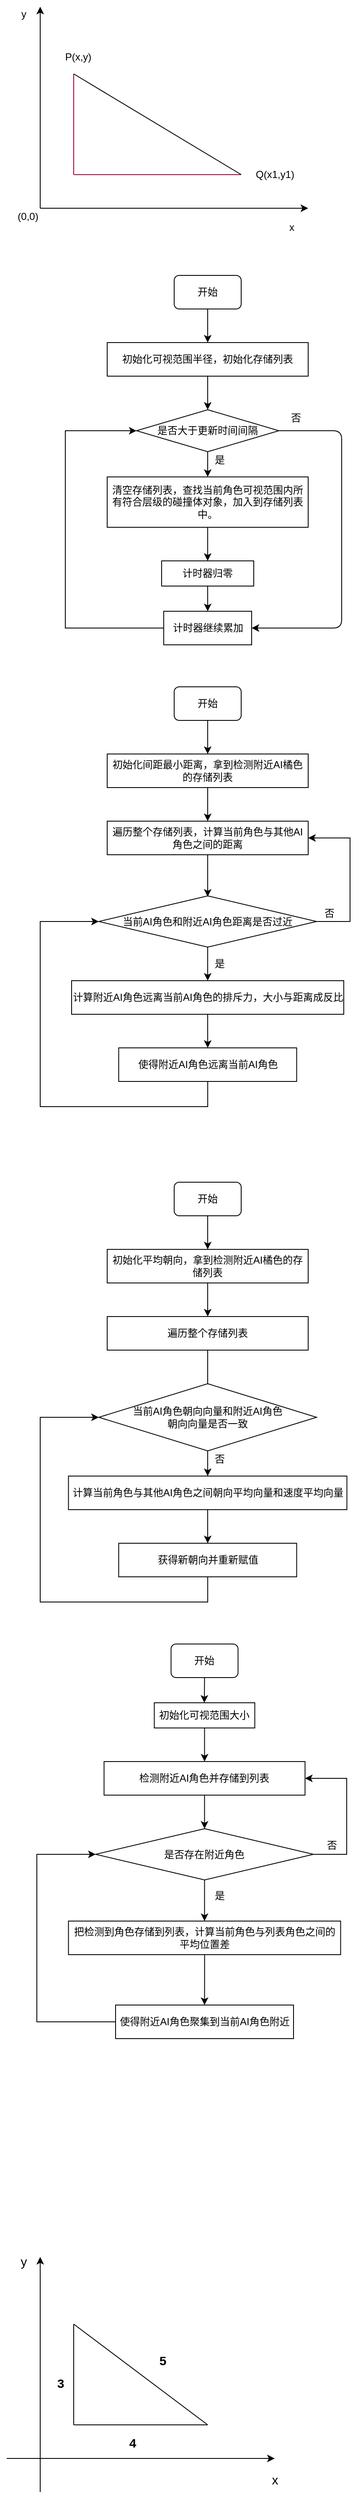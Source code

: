 <mxfile version="12.9.6" type="github">
  <diagram id="cQuPXXQZApBrQM8GXaEX" name="Page-1">
    <mxGraphModel dx="1422" dy="762" grid="1" gridSize="10" guides="1" tooltips="1" connect="1" arrows="1" fold="1" page="1" pageScale="1" pageWidth="827" pageHeight="1169" math="0" shadow="0">
      <root>
        <mxCell id="0" />
        <mxCell id="1" parent="0" />
        <mxCell id="ilsrh9dzchEDd0E5HQ8F-1" value="" style="endArrow=classic;html=1;" parent="1" edge="1">
          <mxGeometry width="50" height="50" relative="1" as="geometry">
            <mxPoint x="200" y="360" as="sourcePoint" />
            <mxPoint x="200" y="120" as="targetPoint" />
          </mxGeometry>
        </mxCell>
        <mxCell id="ilsrh9dzchEDd0E5HQ8F-2" value="" style="endArrow=classic;html=1;" parent="1" edge="1">
          <mxGeometry width="50" height="50" relative="1" as="geometry">
            <mxPoint x="200" y="360" as="sourcePoint" />
            <mxPoint x="520" y="360" as="targetPoint" />
          </mxGeometry>
        </mxCell>
        <mxCell id="ilsrh9dzchEDd0E5HQ8F-3" value="" style="endArrow=none;html=1;fillColor=#d80073;strokeColor=#A50040;" parent="1" edge="1">
          <mxGeometry width="50" height="50" relative="1" as="geometry">
            <mxPoint x="240" y="320" as="sourcePoint" />
            <mxPoint x="440" y="320" as="targetPoint" />
          </mxGeometry>
        </mxCell>
        <mxCell id="ilsrh9dzchEDd0E5HQ8F-5" value="" style="endArrow=none;html=1;fillColor=#d80073;strokeColor=#A50040;" parent="1" edge="1">
          <mxGeometry width="50" height="50" relative="1" as="geometry">
            <mxPoint x="240" y="320" as="sourcePoint" />
            <mxPoint x="240" y="200" as="targetPoint" />
          </mxGeometry>
        </mxCell>
        <mxCell id="ilsrh9dzchEDd0E5HQ8F-6" value="" style="endArrow=none;html=1;" parent="1" edge="1">
          <mxGeometry width="50" height="50" relative="1" as="geometry">
            <mxPoint x="440" y="320" as="sourcePoint" />
            <mxPoint x="240" y="200" as="targetPoint" />
          </mxGeometry>
        </mxCell>
        <mxCell id="ilsrh9dzchEDd0E5HQ8F-7" value="P(x,y)" style="text;html=1;align=center;verticalAlign=middle;resizable=0;points=[];autosize=1;" parent="1" vertex="1">
          <mxGeometry x="220" y="170" width="50" height="20" as="geometry" />
        </mxCell>
        <mxCell id="ilsrh9dzchEDd0E5HQ8F-8" value="Q(x1,y1)" style="text;html=1;align=center;verticalAlign=middle;resizable=0;points=[];autosize=1;" parent="1" vertex="1">
          <mxGeometry x="450" y="310" width="60" height="20" as="geometry" />
        </mxCell>
        <mxCell id="ilsrh9dzchEDd0E5HQ8F-9" value="y" style="text;html=1;align=center;verticalAlign=middle;resizable=0;points=[];autosize=1;" parent="1" vertex="1">
          <mxGeometry x="170" y="119" width="20" height="20" as="geometry" />
        </mxCell>
        <mxCell id="ilsrh9dzchEDd0E5HQ8F-10" value="x" style="text;html=1;align=center;verticalAlign=middle;resizable=0;points=[];autosize=1;" parent="1" vertex="1">
          <mxGeometry x="490" y="373" width="20" height="20" as="geometry" />
        </mxCell>
        <mxCell id="ilsrh9dzchEDd0E5HQ8F-11" value="(0,0)" style="text;html=1;align=center;verticalAlign=middle;resizable=0;points=[];autosize=1;" parent="1" vertex="1">
          <mxGeometry x="165" y="360" width="40" height="20" as="geometry" />
        </mxCell>
        <mxCell id="ilsrh9dzchEDd0E5HQ8F-12" value="开始" style="rounded=1;whiteSpace=wrap;html=1;" parent="1" vertex="1">
          <mxGeometry x="360" y="440" width="80" height="40" as="geometry" />
        </mxCell>
        <mxCell id="ilsrh9dzchEDd0E5HQ8F-13" value="初始化可视范围半径，初始化存储列表" style="rounded=0;whiteSpace=wrap;html=1;" parent="1" vertex="1">
          <mxGeometry x="280" y="520" width="240" height="40" as="geometry" />
        </mxCell>
        <mxCell id="ilsrh9dzchEDd0E5HQ8F-14" value="是否大于更新时间间隔" style="rhombus;whiteSpace=wrap;html=1;" parent="1" vertex="1">
          <mxGeometry x="315" y="600" width="170" height="50" as="geometry" />
        </mxCell>
        <mxCell id="ilsrh9dzchEDd0E5HQ8F-15" value="" style="endArrow=classic;html=1;exitX=0.5;exitY=1;exitDx=0;exitDy=0;entryX=0.5;entryY=0;entryDx=0;entryDy=0;" parent="1" source="ilsrh9dzchEDd0E5HQ8F-12" target="ilsrh9dzchEDd0E5HQ8F-13" edge="1">
          <mxGeometry width="50" height="50" relative="1" as="geometry">
            <mxPoint x="390" y="760" as="sourcePoint" />
            <mxPoint x="440" y="710" as="targetPoint" />
          </mxGeometry>
        </mxCell>
        <mxCell id="ilsrh9dzchEDd0E5HQ8F-16" value="" style="endArrow=classic;html=1;exitX=0.5;exitY=1;exitDx=0;exitDy=0;entryX=0.5;entryY=0;entryDx=0;entryDy=0;" parent="1" source="ilsrh9dzchEDd0E5HQ8F-13" target="ilsrh9dzchEDd0E5HQ8F-14" edge="1">
          <mxGeometry width="50" height="50" relative="1" as="geometry">
            <mxPoint x="390" y="760" as="sourcePoint" />
            <mxPoint x="440" y="710" as="targetPoint" />
          </mxGeometry>
        </mxCell>
        <mxCell id="ilsrh9dzchEDd0E5HQ8F-17" value="" style="endArrow=classic;html=1;exitX=0.5;exitY=1;exitDx=0;exitDy=0;" parent="1" source="ilsrh9dzchEDd0E5HQ8F-14" edge="1">
          <mxGeometry width="50" height="50" relative="1" as="geometry">
            <mxPoint x="390" y="760" as="sourcePoint" />
            <mxPoint x="400" y="680" as="targetPoint" />
          </mxGeometry>
        </mxCell>
        <mxCell id="ilsrh9dzchEDd0E5HQ8F-18" value="是" style="text;html=1;align=center;verticalAlign=middle;resizable=0;points=[];autosize=1;" parent="1" vertex="1">
          <mxGeometry x="399" y="650" width="30" height="20" as="geometry" />
        </mxCell>
        <mxCell id="ilsrh9dzchEDd0E5HQ8F-19" value="清空存储列表，查找当前角色可视范围内所有符合层级的碰撞体对象，加入到存储列表中。" style="rounded=0;whiteSpace=wrap;html=1;" parent="1" vertex="1">
          <mxGeometry x="280" y="680" width="240" height="60" as="geometry" />
        </mxCell>
        <mxCell id="ilsrh9dzchEDd0E5HQ8F-20" value="计时器归零" style="rounded=0;whiteSpace=wrap;html=1;" parent="1" vertex="1">
          <mxGeometry x="345" y="780" width="110" height="30" as="geometry" />
        </mxCell>
        <mxCell id="ilsrh9dzchEDd0E5HQ8F-21" value="" style="endArrow=classic;html=1;exitX=0.5;exitY=1;exitDx=0;exitDy=0;entryX=0.5;entryY=0;entryDx=0;entryDy=0;" parent="1" source="ilsrh9dzchEDd0E5HQ8F-19" target="ilsrh9dzchEDd0E5HQ8F-20" edge="1">
          <mxGeometry width="50" height="50" relative="1" as="geometry">
            <mxPoint x="390" y="760" as="sourcePoint" />
            <mxPoint x="440" y="710" as="targetPoint" />
          </mxGeometry>
        </mxCell>
        <mxCell id="ilsrh9dzchEDd0E5HQ8F-28" value="" style="edgeStyle=orthogonalEdgeStyle;rounded=0;orthogonalLoop=1;jettySize=auto;html=1;entryX=0;entryY=0.5;entryDx=0;entryDy=0;" parent="1" source="ilsrh9dzchEDd0E5HQ8F-22" target="ilsrh9dzchEDd0E5HQ8F-14" edge="1">
          <mxGeometry relative="1" as="geometry">
            <mxPoint x="180" y="590" as="targetPoint" />
            <Array as="points">
              <mxPoint x="230" y="860" />
              <mxPoint x="230" y="625" />
            </Array>
          </mxGeometry>
        </mxCell>
        <mxCell id="ilsrh9dzchEDd0E5HQ8F-22" value="计时器继续累加" style="rounded=0;whiteSpace=wrap;html=1;" parent="1" vertex="1">
          <mxGeometry x="347.5" y="840" width="105" height="40" as="geometry" />
        </mxCell>
        <mxCell id="ilsrh9dzchEDd0E5HQ8F-23" value="" style="endArrow=classic;html=1;exitX=0.5;exitY=1;exitDx=0;exitDy=0;entryX=0.5;entryY=0;entryDx=0;entryDy=0;" parent="1" source="ilsrh9dzchEDd0E5HQ8F-20" target="ilsrh9dzchEDd0E5HQ8F-22" edge="1">
          <mxGeometry width="50" height="50" relative="1" as="geometry">
            <mxPoint x="390" y="760" as="sourcePoint" />
            <mxPoint x="440" y="710" as="targetPoint" />
          </mxGeometry>
        </mxCell>
        <mxCell id="ilsrh9dzchEDd0E5HQ8F-25" value="" style="endArrow=classic;html=1;entryX=1;entryY=0.5;entryDx=0;entryDy=0;exitX=1;exitY=0.5;exitDx=0;exitDy=0;" parent="1" source="ilsrh9dzchEDd0E5HQ8F-14" target="ilsrh9dzchEDd0E5HQ8F-22" edge="1">
          <mxGeometry width="50" height="50" relative="1" as="geometry">
            <mxPoint x="600" y="860" as="sourcePoint" />
            <mxPoint x="440" y="710" as="targetPoint" />
            <Array as="points">
              <mxPoint x="560" y="625" />
              <mxPoint x="560" y="860" />
            </Array>
          </mxGeometry>
        </mxCell>
        <mxCell id="ilsrh9dzchEDd0E5HQ8F-26" value="否" style="text;html=1;align=center;verticalAlign=middle;resizable=0;points=[];autosize=1;" parent="1" vertex="1">
          <mxGeometry x="490" y="600" width="30" height="20" as="geometry" />
        </mxCell>
        <mxCell id="ilsrh9dzchEDd0E5HQ8F-29" value="开始" style="rounded=1;whiteSpace=wrap;html=1;" parent="1" vertex="1">
          <mxGeometry x="360" y="930" width="80" height="40" as="geometry" />
        </mxCell>
        <mxCell id="ilsrh9dzchEDd0E5HQ8F-35" value="" style="edgeStyle=orthogonalEdgeStyle;rounded=0;orthogonalLoop=1;jettySize=auto;html=1;" parent="1" source="ilsrh9dzchEDd0E5HQ8F-30" target="ilsrh9dzchEDd0E5HQ8F-34" edge="1">
          <mxGeometry relative="1" as="geometry" />
        </mxCell>
        <mxCell id="ilsrh9dzchEDd0E5HQ8F-30" value="初始化间距最小距离，拿到检测附近AI橘色的存储列表" style="rounded=0;whiteSpace=wrap;html=1;" parent="1" vertex="1">
          <mxGeometry x="280" y="1010" width="240" height="40" as="geometry" />
        </mxCell>
        <mxCell id="ilsrh9dzchEDd0E5HQ8F-37" value="" style="edgeStyle=orthogonalEdgeStyle;rounded=0;orthogonalLoop=1;jettySize=auto;html=1;" parent="1" source="ilsrh9dzchEDd0E5HQ8F-34" edge="1">
          <mxGeometry relative="1" as="geometry">
            <mxPoint x="400" y="1180" as="targetPoint" />
          </mxGeometry>
        </mxCell>
        <mxCell id="ilsrh9dzchEDd0E5HQ8F-34" value="遍历整个存储列表，计算当前角色与其他AI角色之间的距离" style="rounded=0;whiteSpace=wrap;html=1;" parent="1" vertex="1">
          <mxGeometry x="280" y="1090" width="240" height="40" as="geometry" />
        </mxCell>
        <mxCell id="ilsrh9dzchEDd0E5HQ8F-32" value="否" style="text;html=1;align=center;verticalAlign=middle;resizable=0;points=[];autosize=1;" parent="1" vertex="1">
          <mxGeometry x="530" y="1190" width="30" height="20" as="geometry" />
        </mxCell>
        <mxCell id="ilsrh9dzchEDd0E5HQ8F-33" value="" style="endArrow=classic;html=1;exitX=0.5;exitY=1;exitDx=0;exitDy=0;entryX=0.5;entryY=0;entryDx=0;entryDy=0;" parent="1" source="ilsrh9dzchEDd0E5HQ8F-29" target="ilsrh9dzchEDd0E5HQ8F-30" edge="1">
          <mxGeometry width="50" height="50" relative="1" as="geometry">
            <mxPoint x="410" y="490" as="sourcePoint" />
            <mxPoint x="410" y="530" as="targetPoint" />
          </mxGeometry>
        </mxCell>
        <mxCell id="ilsrh9dzchEDd0E5HQ8F-41" value="" style="edgeStyle=orthogonalEdgeStyle;rounded=0;orthogonalLoop=1;jettySize=auto;html=1;entryX=1;entryY=0.5;entryDx=0;entryDy=0;" parent="1" source="ilsrh9dzchEDd0E5HQ8F-39" target="ilsrh9dzchEDd0E5HQ8F-34" edge="1">
          <mxGeometry relative="1" as="geometry">
            <mxPoint x="610" y="1100" as="targetPoint" />
            <Array as="points">
              <mxPoint x="570" y="1210" />
              <mxPoint x="570" y="1110" />
            </Array>
          </mxGeometry>
        </mxCell>
        <mxCell id="ilsrh9dzchEDd0E5HQ8F-43" value="" style="edgeStyle=orthogonalEdgeStyle;rounded=0;orthogonalLoop=1;jettySize=auto;html=1;" parent="1" source="ilsrh9dzchEDd0E5HQ8F-39" edge="1">
          <mxGeometry relative="1" as="geometry">
            <mxPoint x="400" y="1280" as="targetPoint" />
          </mxGeometry>
        </mxCell>
        <mxCell id="ilsrh9dzchEDd0E5HQ8F-39" value="当前AI角色和附近AI角色距离是否过近" style="rhombus;whiteSpace=wrap;html=1;" parent="1" vertex="1">
          <mxGeometry x="270" y="1179" width="260" height="61" as="geometry" />
        </mxCell>
        <mxCell id="ilsrh9dzchEDd0E5HQ8F-44" value="是" style="text;html=1;align=center;verticalAlign=middle;resizable=0;points=[];autosize=1;" parent="1" vertex="1">
          <mxGeometry x="399" y="1250" width="30" height="20" as="geometry" />
        </mxCell>
        <mxCell id="ilsrh9dzchEDd0E5HQ8F-47" value="" style="edgeStyle=orthogonalEdgeStyle;rounded=0;orthogonalLoop=1;jettySize=auto;html=1;" parent="1" source="ilsrh9dzchEDd0E5HQ8F-45" target="ilsrh9dzchEDd0E5HQ8F-46" edge="1">
          <mxGeometry relative="1" as="geometry" />
        </mxCell>
        <mxCell id="ilsrh9dzchEDd0E5HQ8F-45" value="计算附近AI角色远离当前AI角色的排斥力，大小与距离成反比" style="rounded=0;whiteSpace=wrap;html=1;" parent="1" vertex="1">
          <mxGeometry x="237.5" y="1280" width="325" height="40" as="geometry" />
        </mxCell>
        <mxCell id="ilsrh9dzchEDd0E5HQ8F-49" value="" style="edgeStyle=orthogonalEdgeStyle;rounded=0;orthogonalLoop=1;jettySize=auto;html=1;entryX=0;entryY=0.5;entryDx=0;entryDy=0;" parent="1" source="ilsrh9dzchEDd0E5HQ8F-46" target="ilsrh9dzchEDd0E5HQ8F-39" edge="1">
          <mxGeometry relative="1" as="geometry">
            <mxPoint x="400" y="1480" as="targetPoint" />
            <Array as="points">
              <mxPoint x="400" y="1430" />
              <mxPoint x="200" y="1430" />
              <mxPoint x="200" y="1210" />
            </Array>
          </mxGeometry>
        </mxCell>
        <mxCell id="ilsrh9dzchEDd0E5HQ8F-46" value="使得附近AI角色远离当前AI角色" style="rounded=0;whiteSpace=wrap;html=1;" parent="1" vertex="1">
          <mxGeometry x="293.75" y="1360" width="212.5" height="40" as="geometry" />
        </mxCell>
        <mxCell id="ilsrh9dzchEDd0E5HQ8F-50" value="遍历整个存储列表，计算当前角色与其他AI角色之间的距离" style="rounded=0;whiteSpace=wrap;html=1;" parent="1" vertex="1">
          <mxGeometry x="280" y="1090" width="240" height="40" as="geometry" />
        </mxCell>
        <mxCell id="ilsrh9dzchEDd0E5HQ8F-51" value="开始" style="rounded=1;whiteSpace=wrap;html=1;" parent="1" vertex="1">
          <mxGeometry x="360" y="1520" width="80" height="40" as="geometry" />
        </mxCell>
        <mxCell id="ilsrh9dzchEDd0E5HQ8F-52" value="" style="edgeStyle=orthogonalEdgeStyle;rounded=0;orthogonalLoop=1;jettySize=auto;html=1;" parent="1" source="ilsrh9dzchEDd0E5HQ8F-53" target="ilsrh9dzchEDd0E5HQ8F-55" edge="1">
          <mxGeometry relative="1" as="geometry" />
        </mxCell>
        <mxCell id="ilsrh9dzchEDd0E5HQ8F-53" value="初始化平均朝向，拿到检测附近AI橘色的存储列表" style="rounded=0;whiteSpace=wrap;html=1;" parent="1" vertex="1">
          <mxGeometry x="280" y="1600" width="240" height="40" as="geometry" />
        </mxCell>
        <mxCell id="ilsrh9dzchEDd0E5HQ8F-54" value="" style="edgeStyle=orthogonalEdgeStyle;rounded=0;orthogonalLoop=1;jettySize=auto;html=1;" parent="1" source="ilsrh9dzchEDd0E5HQ8F-55" edge="1">
          <mxGeometry relative="1" as="geometry">
            <mxPoint x="400" y="1770" as="targetPoint" />
          </mxGeometry>
        </mxCell>
        <mxCell id="ilsrh9dzchEDd0E5HQ8F-55" value="遍历整个存储列表，计算当前角色与其他AI角色之间的距离" style="rounded=0;whiteSpace=wrap;html=1;" parent="1" vertex="1">
          <mxGeometry x="280" y="1680" width="240" height="40" as="geometry" />
        </mxCell>
        <mxCell id="ilsrh9dzchEDd0E5HQ8F-57" value="" style="endArrow=classic;html=1;exitX=0.5;exitY=1;exitDx=0;exitDy=0;entryX=0.5;entryY=0;entryDx=0;entryDy=0;" parent="1" source="ilsrh9dzchEDd0E5HQ8F-51" target="ilsrh9dzchEDd0E5HQ8F-53" edge="1">
          <mxGeometry width="50" height="50" relative="1" as="geometry">
            <mxPoint x="410" y="1080" as="sourcePoint" />
            <mxPoint x="410" y="1120" as="targetPoint" />
          </mxGeometry>
        </mxCell>
        <mxCell id="ilsrh9dzchEDd0E5HQ8F-59" value="" style="edgeStyle=orthogonalEdgeStyle;rounded=0;orthogonalLoop=1;jettySize=auto;html=1;" parent="1" source="ilsrh9dzchEDd0E5HQ8F-60" edge="1">
          <mxGeometry relative="1" as="geometry">
            <mxPoint x="400" y="1870" as="targetPoint" />
          </mxGeometry>
        </mxCell>
        <mxCell id="ilsrh9dzchEDd0E5HQ8F-60" value="当前AI角色朝向向量和附近AI角色&lt;br&gt;朝向向量是否一致" style="rhombus;whiteSpace=wrap;html=1;" parent="1" vertex="1">
          <mxGeometry x="270" y="1760" width="260" height="80" as="geometry" />
        </mxCell>
        <mxCell id="ilsrh9dzchEDd0E5HQ8F-61" value="否" style="text;html=1;align=center;verticalAlign=middle;resizable=0;points=[];autosize=1;" parent="1" vertex="1">
          <mxGeometry x="399" y="1840" width="30" height="20" as="geometry" />
        </mxCell>
        <mxCell id="ilsrh9dzchEDd0E5HQ8F-62" value="" style="edgeStyle=orthogonalEdgeStyle;rounded=0;orthogonalLoop=1;jettySize=auto;html=1;" parent="1" source="ilsrh9dzchEDd0E5HQ8F-63" target="ilsrh9dzchEDd0E5HQ8F-65" edge="1">
          <mxGeometry relative="1" as="geometry" />
        </mxCell>
        <mxCell id="ilsrh9dzchEDd0E5HQ8F-63" value="计算当前角色与其他AI角色之间朝向平均向量和速度平均向量" style="rounded=0;whiteSpace=wrap;html=1;" parent="1" vertex="1">
          <mxGeometry x="233.75" y="1870" width="332.5" height="40" as="geometry" />
        </mxCell>
        <mxCell id="ilsrh9dzchEDd0E5HQ8F-64" value="" style="edgeStyle=orthogonalEdgeStyle;rounded=0;orthogonalLoop=1;jettySize=auto;html=1;entryX=0;entryY=0.5;entryDx=0;entryDy=0;" parent="1" source="ilsrh9dzchEDd0E5HQ8F-65" target="ilsrh9dzchEDd0E5HQ8F-60" edge="1">
          <mxGeometry relative="1" as="geometry">
            <mxPoint x="240" y="1770" as="targetPoint" />
            <Array as="points">
              <mxPoint x="400" y="2020" />
              <mxPoint x="200" y="2020" />
              <mxPoint x="200" y="1800" />
              <mxPoint x="270" y="1800" />
            </Array>
          </mxGeometry>
        </mxCell>
        <mxCell id="ilsrh9dzchEDd0E5HQ8F-65" value="获得新朝向并重新赋值" style="rounded=0;whiteSpace=wrap;html=1;" parent="1" vertex="1">
          <mxGeometry x="293.75" y="1950" width="212.5" height="40" as="geometry" />
        </mxCell>
        <mxCell id="ilsrh9dzchEDd0E5HQ8F-66" value="遍历整个存储列表" style="rounded=0;whiteSpace=wrap;html=1;" parent="1" vertex="1">
          <mxGeometry x="280" y="1680" width="240" height="40" as="geometry" />
        </mxCell>
        <mxCell id="ilsrh9dzchEDd0E5HQ8F-69" value="开始" style="rounded=1;whiteSpace=wrap;html=1;" parent="1" vertex="1">
          <mxGeometry x="356.25" y="2070" width="80" height="40" as="geometry" />
        </mxCell>
        <mxCell id="ilsrh9dzchEDd0E5HQ8F-86" style="edgeStyle=orthogonalEdgeStyle;rounded=0;orthogonalLoop=1;jettySize=auto;html=1;" parent="1" source="ilsrh9dzchEDd0E5HQ8F-71" target="ilsrh9dzchEDd0E5HQ8F-78" edge="1">
          <mxGeometry relative="1" as="geometry" />
        </mxCell>
        <mxCell id="ilsrh9dzchEDd0E5HQ8F-71" value="检测附近AI角色并存储到列表" style="rounded=0;whiteSpace=wrap;html=1;" parent="1" vertex="1">
          <mxGeometry x="276.25" y="2210" width="240" height="40" as="geometry" />
        </mxCell>
        <mxCell id="ilsrh9dzchEDd0E5HQ8F-74" value="否" style="text;html=1;align=center;verticalAlign=middle;resizable=0;points=[];autosize=1;" parent="1" vertex="1">
          <mxGeometry x="532.5" y="2300" width="30" height="20" as="geometry" />
        </mxCell>
        <mxCell id="ilsrh9dzchEDd0E5HQ8F-75" value="" style="endArrow=classic;html=1;exitX=0.5;exitY=1;exitDx=0;exitDy=0;" parent="1" source="ilsrh9dzchEDd0E5HQ8F-69" edge="1">
          <mxGeometry width="50" height="50" relative="1" as="geometry">
            <mxPoint x="406.25" y="1660" as="sourcePoint" />
            <mxPoint x="396" y="2140" as="targetPoint" />
          </mxGeometry>
        </mxCell>
        <mxCell id="ilsrh9dzchEDd0E5HQ8F-76" value="" style="edgeStyle=orthogonalEdgeStyle;rounded=0;orthogonalLoop=1;jettySize=auto;html=1;entryX=1;entryY=0.5;entryDx=0;entryDy=0;" parent="1" source="ilsrh9dzchEDd0E5HQ8F-78" target="ilsrh9dzchEDd0E5HQ8F-71" edge="1">
          <mxGeometry relative="1" as="geometry">
            <mxPoint x="526" y="2350" as="targetPoint" />
            <Array as="points">
              <mxPoint x="566" y="2321" />
              <mxPoint x="566" y="2230" />
            </Array>
          </mxGeometry>
        </mxCell>
        <mxCell id="ilsrh9dzchEDd0E5HQ8F-77" value="" style="edgeStyle=orthogonalEdgeStyle;rounded=0;orthogonalLoop=1;jettySize=auto;html=1;entryX=0.5;entryY=0;entryDx=0;entryDy=0;" parent="1" source="ilsrh9dzchEDd0E5HQ8F-78" target="ilsrh9dzchEDd0E5HQ8F-81" edge="1">
          <mxGeometry relative="1" as="geometry">
            <mxPoint x="396.25" y="2480" as="targetPoint" />
          </mxGeometry>
        </mxCell>
        <mxCell id="ilsrh9dzchEDd0E5HQ8F-78" value="是否存在附近角色" style="rhombus;whiteSpace=wrap;html=1;" parent="1" vertex="1">
          <mxGeometry x="266.25" y="2290" width="260" height="61" as="geometry" />
        </mxCell>
        <mxCell id="ilsrh9dzchEDd0E5HQ8F-79" value="是" style="text;html=1;align=center;verticalAlign=middle;resizable=0;points=[];autosize=1;" parent="1" vertex="1">
          <mxGeometry x="399" y="2360" width="30" height="20" as="geometry" />
        </mxCell>
        <mxCell id="ilsrh9dzchEDd0E5HQ8F-80" value="" style="edgeStyle=orthogonalEdgeStyle;rounded=0;orthogonalLoop=1;jettySize=auto;html=1;" parent="1" source="ilsrh9dzchEDd0E5HQ8F-81" target="ilsrh9dzchEDd0E5HQ8F-83" edge="1">
          <mxGeometry relative="1" as="geometry" />
        </mxCell>
        <mxCell id="ilsrh9dzchEDd0E5HQ8F-81" value="把检测到角色存储到列表，计算当前角色与列表角色之间的平均位置差" style="rounded=0;whiteSpace=wrap;html=1;" parent="1" vertex="1">
          <mxGeometry x="233.75" y="2400" width="325" height="40" as="geometry" />
        </mxCell>
        <mxCell id="ilsrh9dzchEDd0E5HQ8F-82" value="" style="edgeStyle=orthogonalEdgeStyle;rounded=0;orthogonalLoop=1;jettySize=auto;html=1;entryX=0;entryY=0.5;entryDx=0;entryDy=0;" parent="1" source="ilsrh9dzchEDd0E5HQ8F-83" target="ilsrh9dzchEDd0E5HQ8F-78" edge="1">
          <mxGeometry relative="1" as="geometry">
            <mxPoint x="396.25" y="2650" as="targetPoint" />
            <Array as="points">
              <mxPoint x="196" y="2520" />
              <mxPoint x="196" y="2321" />
            </Array>
          </mxGeometry>
        </mxCell>
        <mxCell id="ilsrh9dzchEDd0E5HQ8F-83" value="使得附近AI角色聚集到当前AI角色附近" style="rounded=0;whiteSpace=wrap;html=1;" parent="1" vertex="1">
          <mxGeometry x="290" y="2500" width="212.5" height="40" as="geometry" />
        </mxCell>
        <mxCell id="ilsrh9dzchEDd0E5HQ8F-88" value="&lt;span style=&quot;white-space: normal&quot;&gt;初始化可视范围大小&lt;/span&gt;" style="rounded=0;whiteSpace=wrap;html=1;" parent="1" vertex="1">
          <mxGeometry x="336.25" y="2140" width="120" height="30" as="geometry" />
        </mxCell>
        <mxCell id="ilsrh9dzchEDd0E5HQ8F-89" value="" style="endArrow=classic;html=1;exitX=0.5;exitY=1;exitDx=0;exitDy=0;" parent="1" source="ilsrh9dzchEDd0E5HQ8F-88" target="ilsrh9dzchEDd0E5HQ8F-71" edge="1">
          <mxGeometry width="50" height="50" relative="1" as="geometry">
            <mxPoint x="390" y="2350" as="sourcePoint" />
            <mxPoint x="440" y="2300" as="targetPoint" />
          </mxGeometry>
        </mxCell>
        <mxCell id="AzvYmCh7wC9eug3Tn16J-1" value="" style="endArrow=classic;html=1;" edge="1" parent="1">
          <mxGeometry width="50" height="50" relative="1" as="geometry">
            <mxPoint x="160" y="3040" as="sourcePoint" />
            <mxPoint x="480" y="3040" as="targetPoint" />
          </mxGeometry>
        </mxCell>
        <mxCell id="AzvYmCh7wC9eug3Tn16J-2" value="" style="endArrow=classic;html=1;" edge="1" parent="1">
          <mxGeometry width="50" height="50" relative="1" as="geometry">
            <mxPoint x="200" y="3080" as="sourcePoint" />
            <mxPoint x="200" y="2800" as="targetPoint" />
          </mxGeometry>
        </mxCell>
        <mxCell id="AzvYmCh7wC9eug3Tn16J-3" value="" style="endArrow=none;html=1;" edge="1" parent="1">
          <mxGeometry width="50" height="50" relative="1" as="geometry">
            <mxPoint x="240" y="3000" as="sourcePoint" />
            <mxPoint x="400" y="3000" as="targetPoint" />
          </mxGeometry>
        </mxCell>
        <mxCell id="AzvYmCh7wC9eug3Tn16J-4" value="" style="endArrow=none;html=1;" edge="1" parent="1">
          <mxGeometry width="50" height="50" relative="1" as="geometry">
            <mxPoint x="240" y="3000" as="sourcePoint" />
            <mxPoint x="240" y="2880" as="targetPoint" />
          </mxGeometry>
        </mxCell>
        <mxCell id="AzvYmCh7wC9eug3Tn16J-5" value="" style="endArrow=none;html=1;" edge="1" parent="1">
          <mxGeometry width="50" height="50" relative="1" as="geometry">
            <mxPoint x="400" y="3000" as="sourcePoint" />
            <mxPoint x="240" y="2880" as="targetPoint" />
          </mxGeometry>
        </mxCell>
        <mxCell id="AzvYmCh7wC9eug3Tn16J-6" value="4" style="text;html=1;align=center;verticalAlign=middle;resizable=0;points=[];autosize=1;fontStyle=1;fontSize=15;" vertex="1" parent="1">
          <mxGeometry x="300" y="3011" width="20" height="20" as="geometry" />
        </mxCell>
        <mxCell id="AzvYmCh7wC9eug3Tn16J-7" value="3" style="text;html=1;align=center;verticalAlign=middle;resizable=0;points=[];autosize=1;fontStyle=1;fontSize=15;" vertex="1" parent="1">
          <mxGeometry x="213.75" y="2940" width="20" height="20" as="geometry" />
        </mxCell>
        <mxCell id="AzvYmCh7wC9eug3Tn16J-8" value="5" style="text;html=1;align=center;verticalAlign=middle;resizable=0;points=[];autosize=1;fontStyle=1;fontSize=15;" vertex="1" parent="1">
          <mxGeometry x="336.25" y="2913" width="20" height="20" as="geometry" />
        </mxCell>
        <mxCell id="AzvYmCh7wC9eug3Tn16J-10" value="x" style="text;html=1;align=center;verticalAlign=middle;resizable=0;points=[];autosize=1;fontSize=15;" vertex="1" parent="1">
          <mxGeometry x="470" y="3055" width="20" height="20" as="geometry" />
        </mxCell>
        <mxCell id="AzvYmCh7wC9eug3Tn16J-11" value="y" style="text;html=1;align=center;verticalAlign=middle;resizable=0;points=[];autosize=1;fontSize=15;" vertex="1" parent="1">
          <mxGeometry x="170" y="2795" width="20" height="20" as="geometry" />
        </mxCell>
      </root>
    </mxGraphModel>
  </diagram>
</mxfile>

